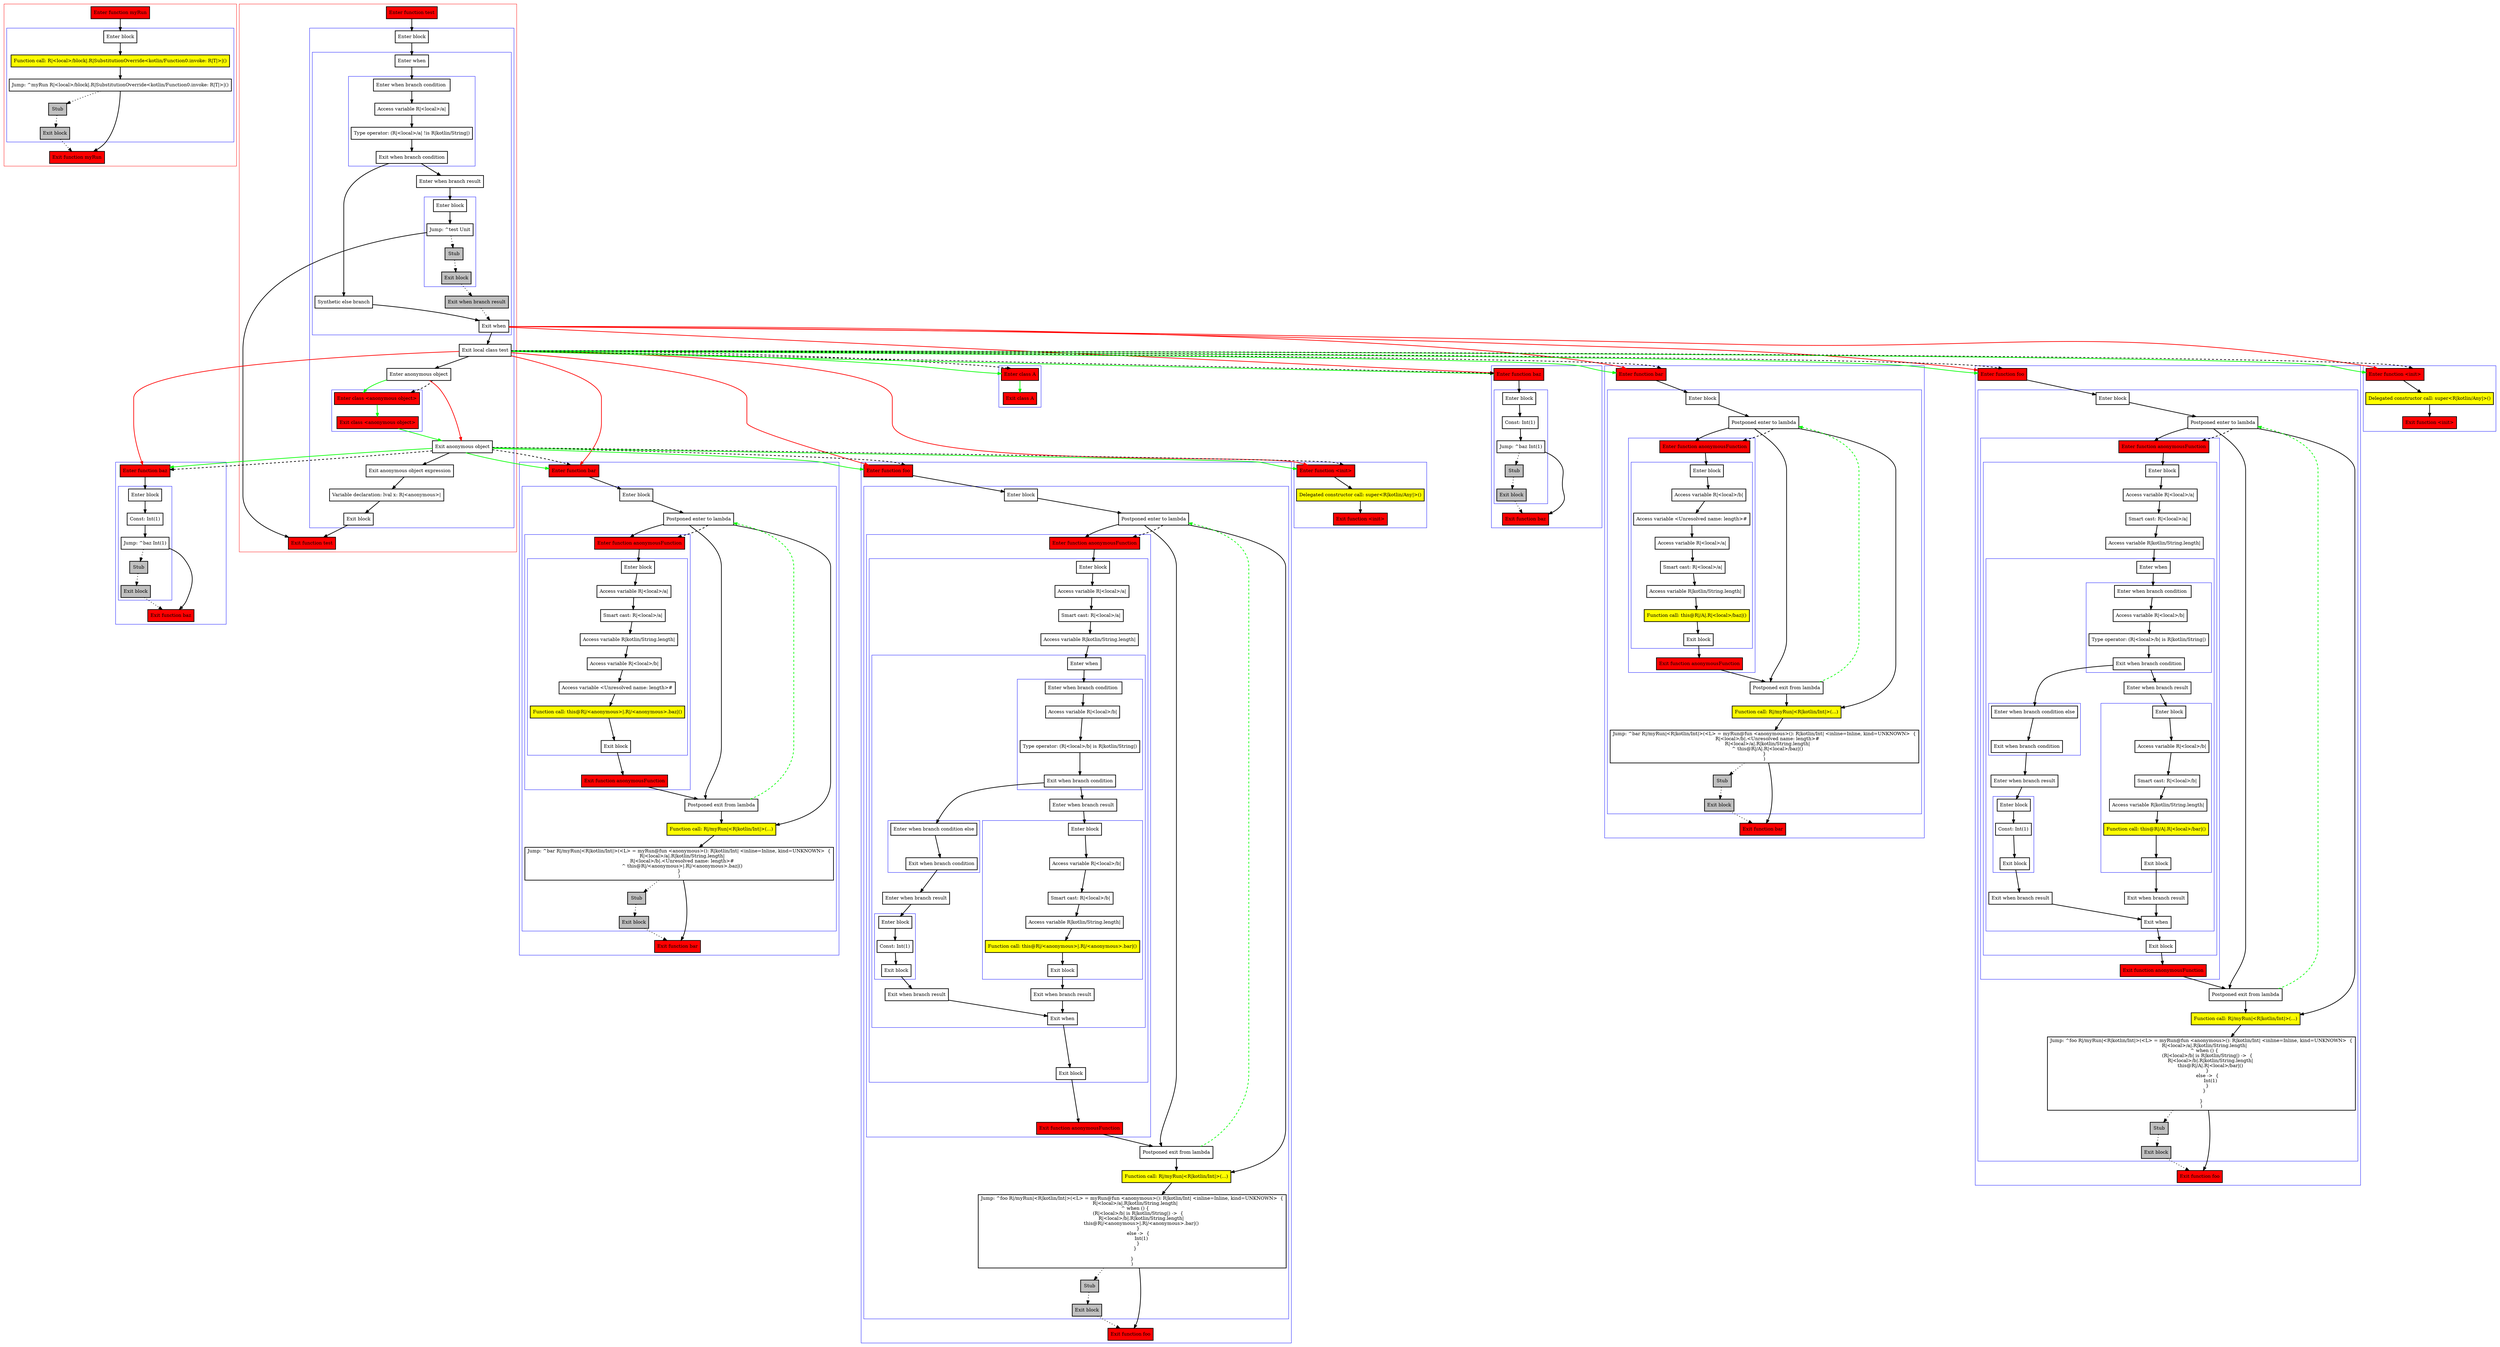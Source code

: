 digraph localClassesWithImplicit_kt {
    graph [nodesep=3]
    node [shape=box penwidth=2]
    edge [penwidth=2]

    subgraph cluster_0 {
        color=red
        0 [label="Enter function myRun" style="filled" fillcolor=red];
        subgraph cluster_1 {
            color=blue
            1 [label="Enter block"];
            2 [label="Function call: R|<local>/block|.R|SubstitutionOverride<kotlin/Function0.invoke: R|T|>|()" style="filled" fillcolor=yellow];
            3 [label="Jump: ^myRun R|<local>/block|.R|SubstitutionOverride<kotlin/Function0.invoke: R|T|>|()"];
            4 [label="Stub" style="filled" fillcolor=gray];
            5 [label="Exit block" style="filled" fillcolor=gray];
        }
        6 [label="Exit function myRun" style="filled" fillcolor=red];
    }
    0 -> {1};
    1 -> {2};
    2 -> {3};
    3 -> {6};
    3 -> {4} [style=dotted];
    4 -> {5} [style=dotted];
    5 -> {6} [style=dotted];

    subgraph cluster_2 {
        color=red
        7 [label="Enter function test" style="filled" fillcolor=red];
        subgraph cluster_3 {
            color=blue
            8 [label="Enter block"];
            subgraph cluster_4 {
                color=blue
                9 [label="Enter when"];
                subgraph cluster_5 {
                    color=blue
                    10 [label="Enter when branch condition "];
                    11 [label="Access variable R|<local>/a|"];
                    12 [label="Type operator: (R|<local>/a| !is R|kotlin/String|)"];
                    13 [label="Exit when branch condition"];
                }
                14 [label="Synthetic else branch"];
                15 [label="Enter when branch result"];
                subgraph cluster_6 {
                    color=blue
                    16 [label="Enter block"];
                    17 [label="Jump: ^test Unit"];
                    18 [label="Stub" style="filled" fillcolor=gray];
                    19 [label="Exit block" style="filled" fillcolor=gray];
                }
                20 [label="Exit when branch result" style="filled" fillcolor=gray];
                21 [label="Exit when"];
            }
            22 [label="Exit local class test"];
            23 [label="Enter anonymous object"];
            subgraph cluster_7 {
                color=blue
                97 [label="Enter class <anonymous object>" style="filled" fillcolor=red];
                98 [label="Exit class <anonymous object>" style="filled" fillcolor=red];
            }
            24 [label="Exit anonymous object"];
            25 [label="Exit anonymous object expression"];
            26 [label="Variable declaration: lval x: R|<anonymous>|"];
            27 [label="Exit block"];
        }
        28 [label="Exit function test" style="filled" fillcolor=red];
    }
    subgraph cluster_8 {
        color=blue
        158 [label="Enter function baz" style="filled" fillcolor=red];
        subgraph cluster_9 {
            color=blue
            159 [label="Enter block"];
            160 [label="Const: Int(1)"];
            161 [label="Jump: ^baz Int(1)"];
            162 [label="Stub" style="filled" fillcolor=gray];
            163 [label="Exit block" style="filled" fillcolor=gray];
        }
        164 [label="Exit function baz" style="filled" fillcolor=red];
    }
    subgraph cluster_10 {
        color=blue
        139 [label="Enter function bar" style="filled" fillcolor=red];
        subgraph cluster_11 {
            color=blue
            140 [label="Enter block"];
            141 [label="Postponed enter to lambda"];
            subgraph cluster_12 {
                color=blue
                148 [label="Enter function anonymousFunction" style="filled" fillcolor=red];
                subgraph cluster_13 {
                    color=blue
                    149 [label="Enter block"];
                    150 [label="Access variable R|<local>/a|"];
                    151 [label="Smart cast: R|<local>/a|"];
                    152 [label="Access variable R|kotlin/String.length|"];
                    153 [label="Access variable R|<local>/b|"];
                    154 [label="Access variable <Unresolved name: length>#"];
                    155 [label="Function call: this@R|/<anonymous>|.R|/<anonymous>.baz|()" style="filled" fillcolor=yellow];
                    156 [label="Exit block"];
                }
                157 [label="Exit function anonymousFunction" style="filled" fillcolor=red];
            }
            142 [label="Postponed exit from lambda"];
            143 [label="Function call: R|/myRun|<R|kotlin/Int|>(...)" style="filled" fillcolor=yellow];
            144 [label="Jump: ^bar R|/myRun|<R|kotlin/Int|>(<L> = myRun@fun <anonymous>(): R|kotlin/Int| <inline=Inline, kind=UNKNOWN>  {
    R|<local>/a|.R|kotlin/String.length|
    R|<local>/b|.<Unresolved name: length>#
    ^ this@R|/<anonymous>|.R|/<anonymous>.baz|()
}
)"];
            145 [label="Stub" style="filled" fillcolor=gray];
            146 [label="Exit block" style="filled" fillcolor=gray];
        }
        147 [label="Exit function bar" style="filled" fillcolor=red];
    }
    subgraph cluster_14 {
        color=blue
        102 [label="Enter function foo" style="filled" fillcolor=red];
        subgraph cluster_15 {
            color=blue
            103 [label="Enter block"];
            104 [label="Postponed enter to lambda"];
            subgraph cluster_16 {
                color=blue
                111 [label="Enter function anonymousFunction" style="filled" fillcolor=red];
                subgraph cluster_17 {
                    color=blue
                    112 [label="Enter block"];
                    113 [label="Access variable R|<local>/a|"];
                    114 [label="Smart cast: R|<local>/a|"];
                    115 [label="Access variable R|kotlin/String.length|"];
                    subgraph cluster_18 {
                        color=blue
                        116 [label="Enter when"];
                        subgraph cluster_19 {
                            color=blue
                            117 [label="Enter when branch condition "];
                            118 [label="Access variable R|<local>/b|"];
                            119 [label="Type operator: (R|<local>/b| is R|kotlin/String|)"];
                            120 [label="Exit when branch condition"];
                        }
                        subgraph cluster_20 {
                            color=blue
                            121 [label="Enter when branch condition else"];
                            122 [label="Exit when branch condition"];
                        }
                        123 [label="Enter when branch result"];
                        subgraph cluster_21 {
                            color=blue
                            124 [label="Enter block"];
                            125 [label="Const: Int(1)"];
                            126 [label="Exit block"];
                        }
                        127 [label="Exit when branch result"];
                        128 [label="Enter when branch result"];
                        subgraph cluster_22 {
                            color=blue
                            129 [label="Enter block"];
                            130 [label="Access variable R|<local>/b|"];
                            131 [label="Smart cast: R|<local>/b|"];
                            132 [label="Access variable R|kotlin/String.length|"];
                            133 [label="Function call: this@R|/<anonymous>|.R|/<anonymous>.bar|()" style="filled" fillcolor=yellow];
                            134 [label="Exit block"];
                        }
                        135 [label="Exit when branch result"];
                        136 [label="Exit when"];
                    }
                    137 [label="Exit block"];
                }
                138 [label="Exit function anonymousFunction" style="filled" fillcolor=red];
            }
            105 [label="Postponed exit from lambda"];
            106 [label="Function call: R|/myRun|<R|kotlin/Int|>(...)" style="filled" fillcolor=yellow];
            107 [label="Jump: ^foo R|/myRun|<R|kotlin/Int|>(<L> = myRun@fun <anonymous>(): R|kotlin/Int| <inline=Inline, kind=UNKNOWN>  {
    R|<local>/a|.R|kotlin/String.length|
    ^ when () {
        (R|<local>/b| is R|kotlin/String|) ->  {
            R|<local>/b|.R|kotlin/String.length|
            this@R|/<anonymous>|.R|/<anonymous>.bar|()
        }
        else ->  {
            Int(1)
        }
    }

}
)"];
            108 [label="Stub" style="filled" fillcolor=gray];
            109 [label="Exit block" style="filled" fillcolor=gray];
        }
        110 [label="Exit function foo" style="filled" fillcolor=red];
    }
    subgraph cluster_23 {
        color=blue
        99 [label="Enter function <init>" style="filled" fillcolor=red];
        100 [label="Delegated constructor call: super<R|kotlin/Any|>()" style="filled" fillcolor=yellow];
        101 [label="Exit function <init>" style="filled" fillcolor=red];
    }
    subgraph cluster_24 {
        color=blue
        29 [label="Enter class A" style="filled" fillcolor=red];
        30 [label="Exit class A" style="filled" fillcolor=red];
    }
    subgraph cluster_25 {
        color=blue
        90 [label="Enter function baz" style="filled" fillcolor=red];
        subgraph cluster_26 {
            color=blue
            91 [label="Enter block"];
            92 [label="Const: Int(1)"];
            93 [label="Jump: ^baz Int(1)"];
            94 [label="Stub" style="filled" fillcolor=gray];
            95 [label="Exit block" style="filled" fillcolor=gray];
        }
        96 [label="Exit function baz" style="filled" fillcolor=red];
    }
    subgraph cluster_27 {
        color=blue
        71 [label="Enter function bar" style="filled" fillcolor=red];
        subgraph cluster_28 {
            color=blue
            72 [label="Enter block"];
            73 [label="Postponed enter to lambda"];
            subgraph cluster_29 {
                color=blue
                80 [label="Enter function anonymousFunction" style="filled" fillcolor=red];
                subgraph cluster_30 {
                    color=blue
                    81 [label="Enter block"];
                    82 [label="Access variable R|<local>/b|"];
                    83 [label="Access variable <Unresolved name: length>#"];
                    84 [label="Access variable R|<local>/a|"];
                    85 [label="Smart cast: R|<local>/a|"];
                    86 [label="Access variable R|kotlin/String.length|"];
                    87 [label="Function call: this@R|/A|.R|<local>/baz|()" style="filled" fillcolor=yellow];
                    88 [label="Exit block"];
                }
                89 [label="Exit function anonymousFunction" style="filled" fillcolor=red];
            }
            74 [label="Postponed exit from lambda"];
            75 [label="Function call: R|/myRun|<R|kotlin/Int|>(...)" style="filled" fillcolor=yellow];
            76 [label="Jump: ^bar R|/myRun|<R|kotlin/Int|>(<L> = myRun@fun <anonymous>(): R|kotlin/Int| <inline=Inline, kind=UNKNOWN>  {
    R|<local>/b|.<Unresolved name: length>#
    R|<local>/a|.R|kotlin/String.length|
    ^ this@R|/A|.R|<local>/baz|()
}
)"];
            77 [label="Stub" style="filled" fillcolor=gray];
            78 [label="Exit block" style="filled" fillcolor=gray];
        }
        79 [label="Exit function bar" style="filled" fillcolor=red];
    }
    subgraph cluster_31 {
        color=blue
        34 [label="Enter function foo" style="filled" fillcolor=red];
        subgraph cluster_32 {
            color=blue
            35 [label="Enter block"];
            36 [label="Postponed enter to lambda"];
            subgraph cluster_33 {
                color=blue
                43 [label="Enter function anonymousFunction" style="filled" fillcolor=red];
                subgraph cluster_34 {
                    color=blue
                    44 [label="Enter block"];
                    45 [label="Access variable R|<local>/a|"];
                    46 [label="Smart cast: R|<local>/a|"];
                    47 [label="Access variable R|kotlin/String.length|"];
                    subgraph cluster_35 {
                        color=blue
                        48 [label="Enter when"];
                        subgraph cluster_36 {
                            color=blue
                            49 [label="Enter when branch condition "];
                            50 [label="Access variable R|<local>/b|"];
                            51 [label="Type operator: (R|<local>/b| is R|kotlin/String|)"];
                            52 [label="Exit when branch condition"];
                        }
                        subgraph cluster_37 {
                            color=blue
                            53 [label="Enter when branch condition else"];
                            54 [label="Exit when branch condition"];
                        }
                        55 [label="Enter when branch result"];
                        subgraph cluster_38 {
                            color=blue
                            56 [label="Enter block"];
                            57 [label="Const: Int(1)"];
                            58 [label="Exit block"];
                        }
                        59 [label="Exit when branch result"];
                        60 [label="Enter when branch result"];
                        subgraph cluster_39 {
                            color=blue
                            61 [label="Enter block"];
                            62 [label="Access variable R|<local>/b|"];
                            63 [label="Smart cast: R|<local>/b|"];
                            64 [label="Access variable R|kotlin/String.length|"];
                            65 [label="Function call: this@R|/A|.R|<local>/bar|()" style="filled" fillcolor=yellow];
                            66 [label="Exit block"];
                        }
                        67 [label="Exit when branch result"];
                        68 [label="Exit when"];
                    }
                    69 [label="Exit block"];
                }
                70 [label="Exit function anonymousFunction" style="filled" fillcolor=red];
            }
            37 [label="Postponed exit from lambda"];
            38 [label="Function call: R|/myRun|<R|kotlin/Int|>(...)" style="filled" fillcolor=yellow];
            39 [label="Jump: ^foo R|/myRun|<R|kotlin/Int|>(<L> = myRun@fun <anonymous>(): R|kotlin/Int| <inline=Inline, kind=UNKNOWN>  {
    R|<local>/a|.R|kotlin/String.length|
    ^ when () {
        (R|<local>/b| is R|kotlin/String|) ->  {
            R|<local>/b|.R|kotlin/String.length|
            this@R|/A|.R|<local>/bar|()
        }
        else ->  {
            Int(1)
        }
    }

}
)"];
            40 [label="Stub" style="filled" fillcolor=gray];
            41 [label="Exit block" style="filled" fillcolor=gray];
        }
        42 [label="Exit function foo" style="filled" fillcolor=red];
    }
    subgraph cluster_40 {
        color=blue
        31 [label="Enter function <init>" style="filled" fillcolor=red];
        32 [label="Delegated constructor call: super<R|kotlin/Any|>()" style="filled" fillcolor=yellow];
        33 [label="Exit function <init>" style="filled" fillcolor=red];
    }
    7 -> {8};
    8 -> {9};
    9 -> {10};
    10 -> {11};
    11 -> {12};
    12 -> {13};
    13 -> {14 15};
    14 -> {21};
    15 -> {16};
    16 -> {17};
    17 -> {28};
    17 -> {18} [style=dotted];
    18 -> {19} [style=dotted];
    19 -> {20} [style=dotted];
    20 -> {21} [style=dotted];
    21 -> {22};
    21 -> {31 34 71 90} [color=red];
    22 -> {23};
    22 -> {29 31 34 71 90} [color=green];
    22 -> {99 102 139 158} [color=red];
    22 -> {29 31 34 71 90} [style=dashed];
    23 -> {97} [color=green];
    23 -> {24} [color=red];
    23 -> {97} [style=dashed];
    24 -> {25};
    24 -> {99 102 139 158} [color=green];
    24 -> {99 102 139 158} [style=dashed];
    25 -> {26};
    26 -> {27};
    27 -> {28};
    29 -> {30} [color=green];
    31 -> {32};
    32 -> {33};
    34 -> {35};
    35 -> {36};
    36 -> {37 38 43};
    36 -> {43} [style=dashed];
    37 -> {38};
    37 -> {36} [color=green style=dashed];
    38 -> {39};
    39 -> {42};
    39 -> {40} [style=dotted];
    40 -> {41} [style=dotted];
    41 -> {42} [style=dotted];
    43 -> {44};
    44 -> {45};
    45 -> {46};
    46 -> {47};
    47 -> {48};
    48 -> {49};
    49 -> {50};
    50 -> {51};
    51 -> {52};
    52 -> {53 60};
    53 -> {54};
    54 -> {55};
    55 -> {56};
    56 -> {57};
    57 -> {58};
    58 -> {59};
    59 -> {68};
    60 -> {61};
    61 -> {62};
    62 -> {63};
    63 -> {64};
    64 -> {65};
    65 -> {66};
    66 -> {67};
    67 -> {68};
    68 -> {69};
    69 -> {70};
    70 -> {37};
    71 -> {72};
    72 -> {73};
    73 -> {74 75 80};
    73 -> {80} [style=dashed];
    74 -> {75};
    74 -> {73} [color=green style=dashed];
    75 -> {76};
    76 -> {79};
    76 -> {77} [style=dotted];
    77 -> {78} [style=dotted];
    78 -> {79} [style=dotted];
    80 -> {81};
    81 -> {82};
    82 -> {83};
    83 -> {84};
    84 -> {85};
    85 -> {86};
    86 -> {87};
    87 -> {88};
    88 -> {89};
    89 -> {74};
    90 -> {91};
    91 -> {92};
    92 -> {93};
    93 -> {96};
    93 -> {94} [style=dotted];
    94 -> {95} [style=dotted];
    95 -> {96} [style=dotted];
    97 -> {98} [color=green];
    98 -> {24} [color=green];
    99 -> {100};
    100 -> {101};
    102 -> {103};
    103 -> {104};
    104 -> {105 106 111};
    104 -> {111} [style=dashed];
    105 -> {106};
    105 -> {104} [color=green style=dashed];
    106 -> {107};
    107 -> {110};
    107 -> {108} [style=dotted];
    108 -> {109} [style=dotted];
    109 -> {110} [style=dotted];
    111 -> {112};
    112 -> {113};
    113 -> {114};
    114 -> {115};
    115 -> {116};
    116 -> {117};
    117 -> {118};
    118 -> {119};
    119 -> {120};
    120 -> {121 128};
    121 -> {122};
    122 -> {123};
    123 -> {124};
    124 -> {125};
    125 -> {126};
    126 -> {127};
    127 -> {136};
    128 -> {129};
    129 -> {130};
    130 -> {131};
    131 -> {132};
    132 -> {133};
    133 -> {134};
    134 -> {135};
    135 -> {136};
    136 -> {137};
    137 -> {138};
    138 -> {105};
    139 -> {140};
    140 -> {141};
    141 -> {142 143 148};
    141 -> {148} [style=dashed];
    142 -> {143};
    142 -> {141} [color=green style=dashed];
    143 -> {144};
    144 -> {147};
    144 -> {145} [style=dotted];
    145 -> {146} [style=dotted];
    146 -> {147} [style=dotted];
    148 -> {149};
    149 -> {150};
    150 -> {151};
    151 -> {152};
    152 -> {153};
    153 -> {154};
    154 -> {155};
    155 -> {156};
    156 -> {157};
    157 -> {142};
    158 -> {159};
    159 -> {160};
    160 -> {161};
    161 -> {164};
    161 -> {162} [style=dotted];
    162 -> {163} [style=dotted];
    163 -> {164} [style=dotted];

}

